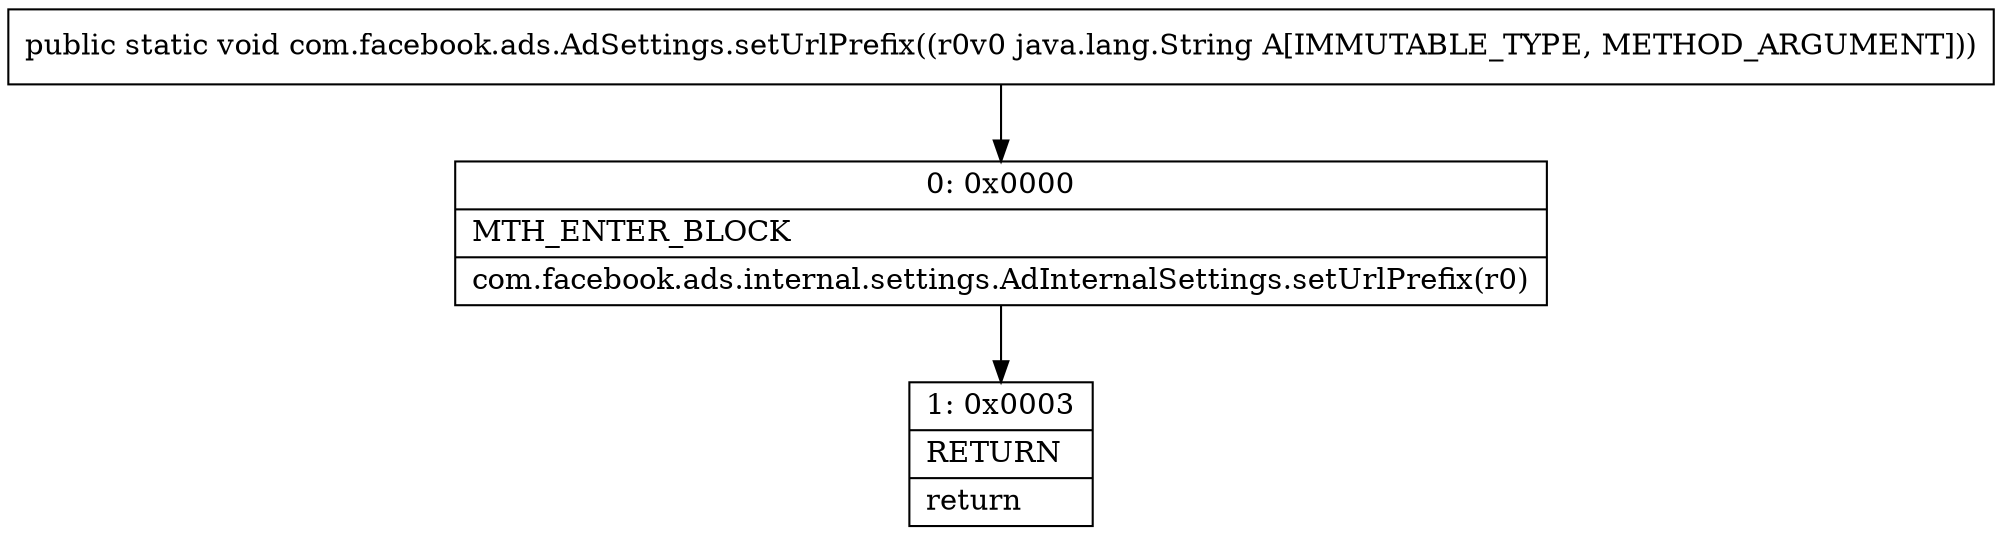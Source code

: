 digraph "CFG forcom.facebook.ads.AdSettings.setUrlPrefix(Ljava\/lang\/String;)V" {
Node_0 [shape=record,label="{0\:\ 0x0000|MTH_ENTER_BLOCK\l|com.facebook.ads.internal.settings.AdInternalSettings.setUrlPrefix(r0)\l}"];
Node_1 [shape=record,label="{1\:\ 0x0003|RETURN\l|return\l}"];
MethodNode[shape=record,label="{public static void com.facebook.ads.AdSettings.setUrlPrefix((r0v0 java.lang.String A[IMMUTABLE_TYPE, METHOD_ARGUMENT])) }"];
MethodNode -> Node_0;
Node_0 -> Node_1;
}

